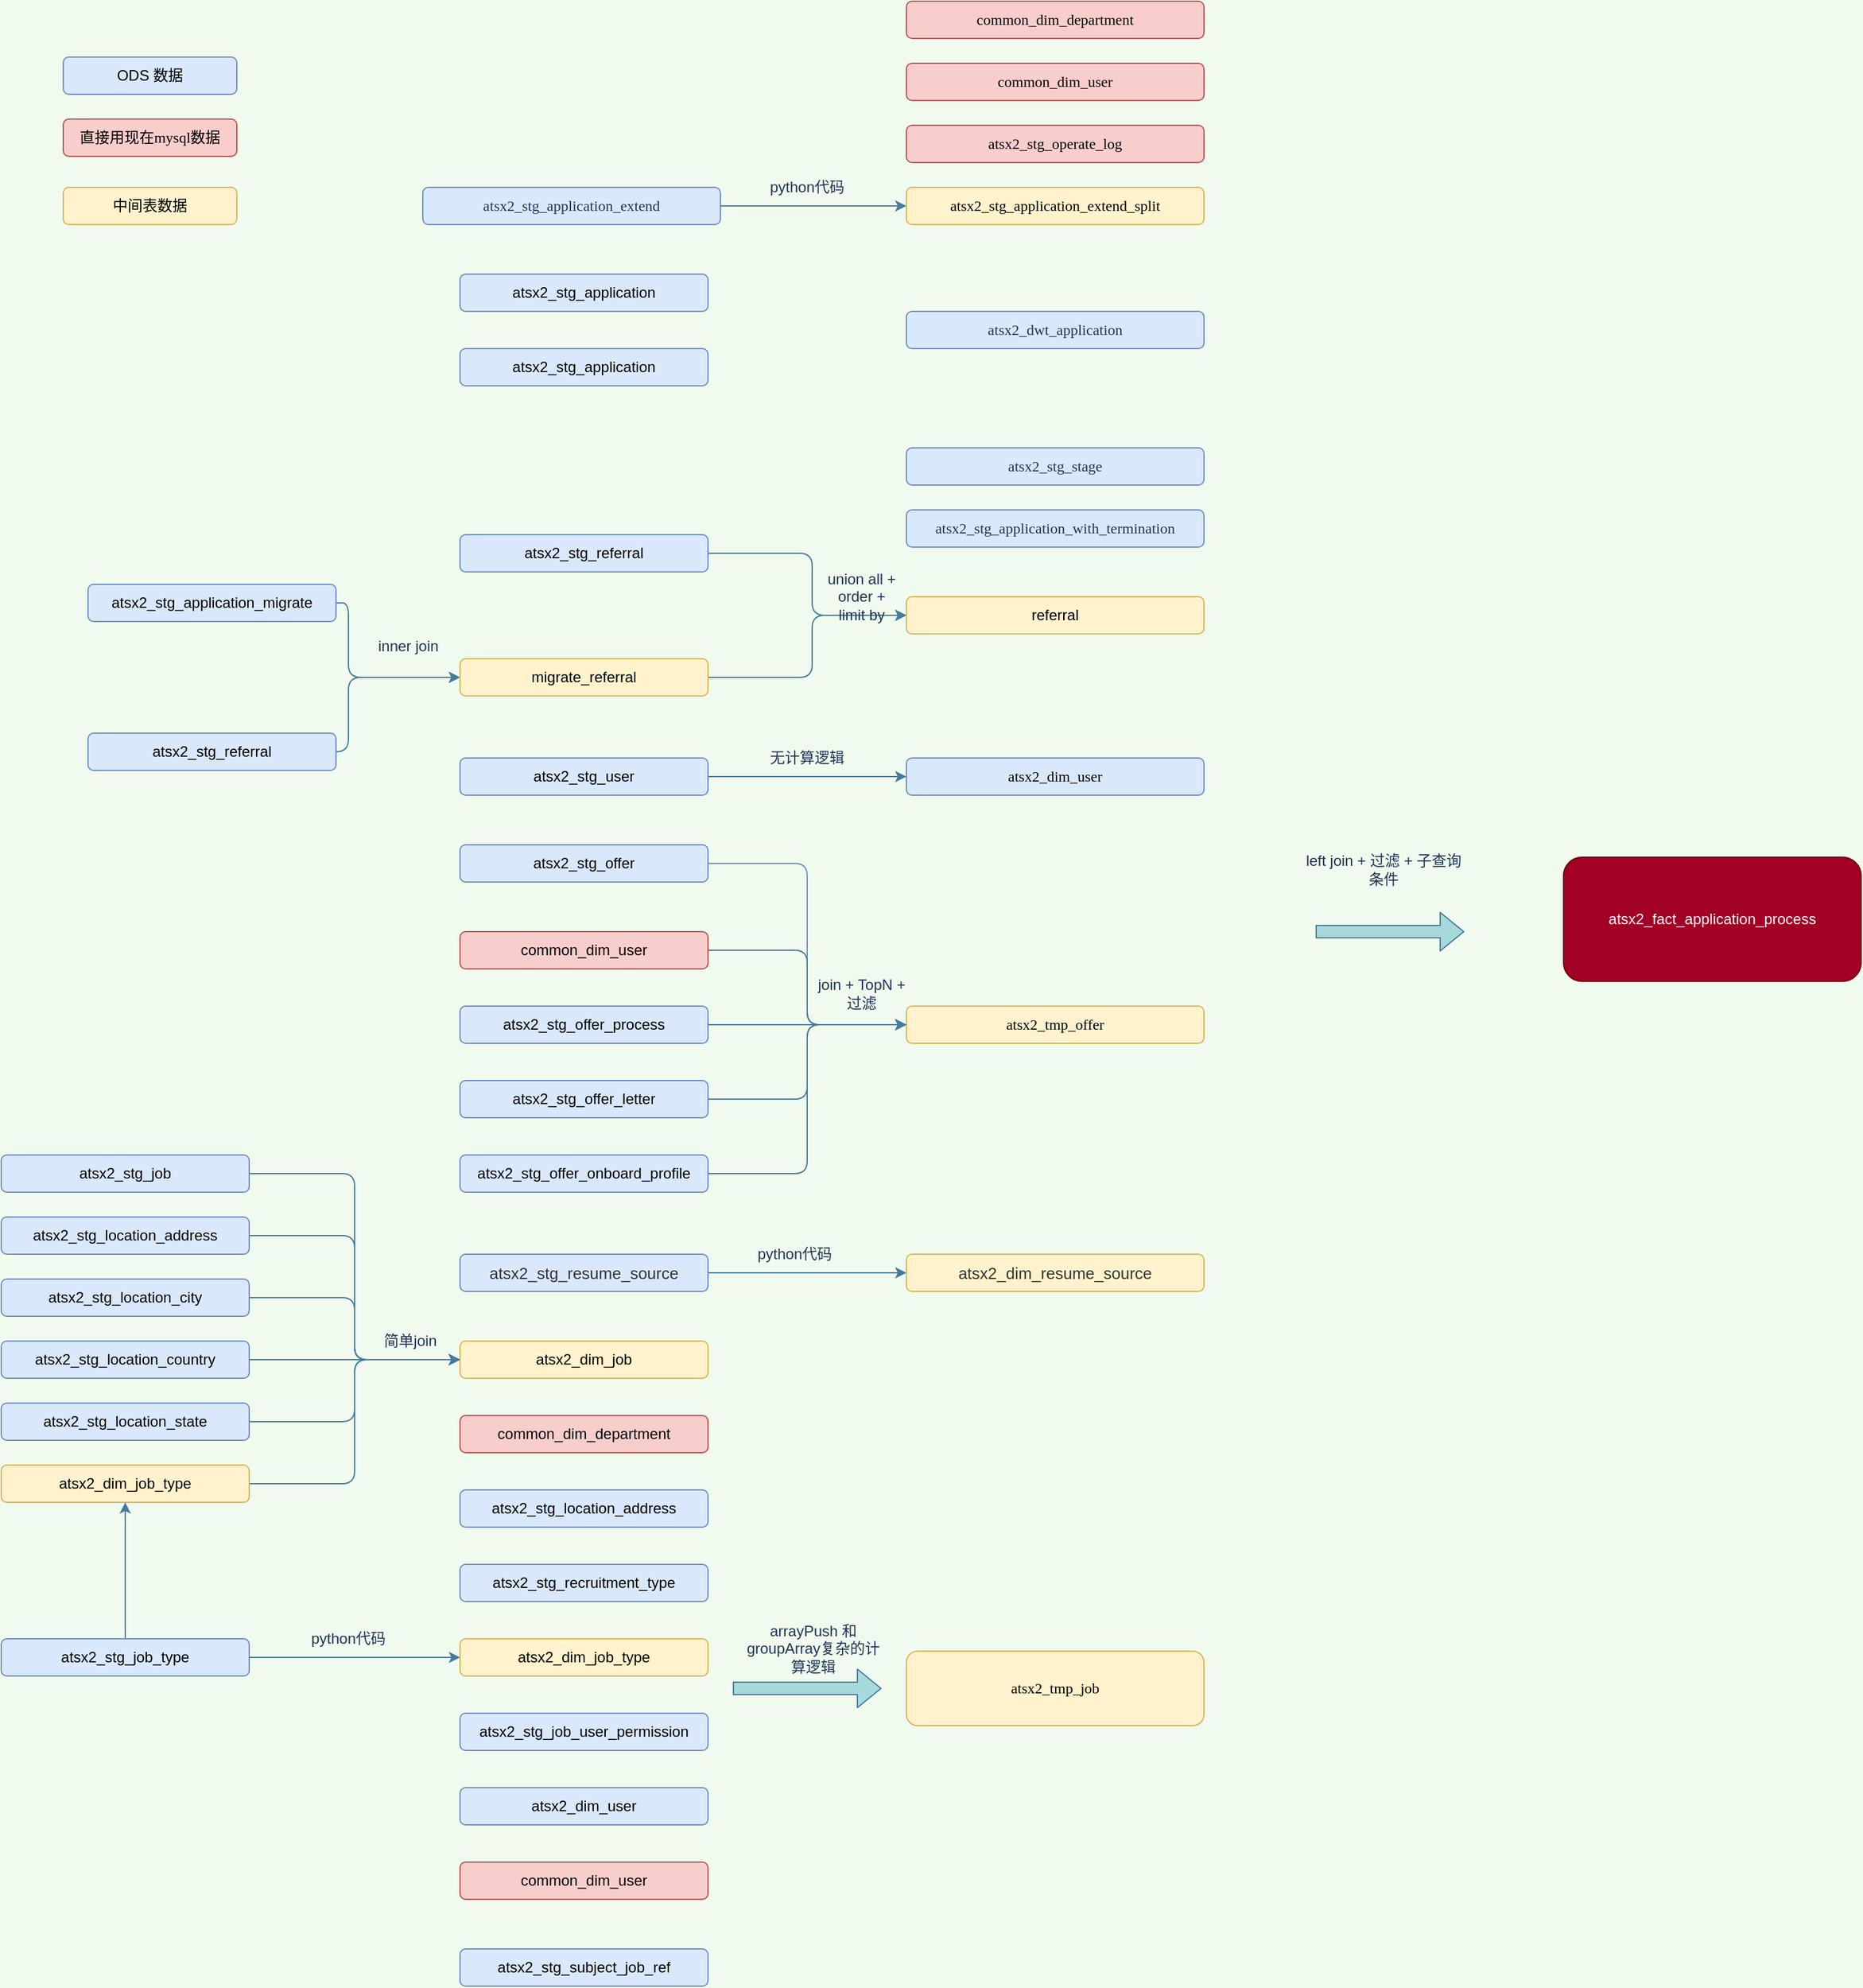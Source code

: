 <mxfile version="14.0.1" type="github">
  <diagram name="Page-1" id="b520641d-4fe3-3701-9064-5fc419738815">
    <mxGraphModel dx="1426" dy="826" grid="1" gridSize="10" guides="1" tooltips="1" connect="1" arrows="1" fold="1" page="1" pageScale="1" pageWidth="4681" pageHeight="3300" background="#F1FAEE" math="0" shadow="0">
      <root>
        <mxCell id="0" />
        <mxCell id="1" parent="0" />
        <mxCell id="_7zstpGPQZ-7KqbivNWj-87" style="edgeStyle=orthogonalEdgeStyle;curved=0;rounded=1;sketch=0;orthogonalLoop=1;jettySize=auto;html=1;exitX=1;exitY=0.5;exitDx=0;exitDy=0;entryX=0;entryY=0.5;entryDx=0;entryDy=0;strokeColor=#457B9D;fillColor=#A8DADC;fontColor=#1D3557;labelBackgroundColor=#F1FAEE;" parent="1" source="_7zstpGPQZ-7KqbivNWj-82" target="_7zstpGPQZ-7KqbivNWj-84" edge="1">
          <mxGeometry relative="1" as="geometry">
            <Array as="points">
              <mxPoint x="790" y="1895" />
              <mxPoint x="790" y="1955" />
            </Array>
          </mxGeometry>
        </mxCell>
        <mxCell id="_7zstpGPQZ-7KqbivNWj-82" value="atsx2_stg_application_migrate" style="rounded=1;whiteSpace=wrap;html=1;sketch=0;strokeColor=#6c8ebf;fillColor=#dae8fc;" parent="1" vertex="1">
          <mxGeometry x="580" y="1880" width="200" height="30" as="geometry" />
        </mxCell>
        <mxCell id="_7zstpGPQZ-7KqbivNWj-86" style="edgeStyle=orthogonalEdgeStyle;curved=0;rounded=1;sketch=0;orthogonalLoop=1;jettySize=auto;html=1;exitX=1;exitY=0.5;exitDx=0;exitDy=0;entryX=0;entryY=0.5;entryDx=0;entryDy=0;strokeColor=#457B9D;fillColor=#A8DADC;fontColor=#1D3557;labelBackgroundColor=#F1FAEE;" parent="1" source="_7zstpGPQZ-7KqbivNWj-83" target="_7zstpGPQZ-7KqbivNWj-84" edge="1">
          <mxGeometry relative="1" as="geometry">
            <Array as="points">
              <mxPoint x="720" y="2015" />
              <mxPoint x="790" y="2015" />
              <mxPoint x="790" y="1965" />
            </Array>
          </mxGeometry>
        </mxCell>
        <mxCell id="_7zstpGPQZ-7KqbivNWj-83" value="atsx2_stg_referral" style="rounded=1;whiteSpace=wrap;html=1;sketch=0;strokeColor=#6c8ebf;fillColor=#dae8fc;" parent="1" vertex="1">
          <mxGeometry x="580" y="2000" width="200" height="30" as="geometry" />
        </mxCell>
        <mxCell id="_7zstpGPQZ-7KqbivNWj-94" style="edgeStyle=orthogonalEdgeStyle;curved=0;rounded=1;sketch=0;orthogonalLoop=1;jettySize=auto;html=1;exitX=1;exitY=0.5;exitDx=0;exitDy=0;entryX=0;entryY=0.5;entryDx=0;entryDy=0;strokeColor=#457B9D;fillColor=#A8DADC;fontColor=#1D3557;labelBackgroundColor=#F1FAEE;" parent="1" source="_7zstpGPQZ-7KqbivNWj-84" target="_7zstpGPQZ-7KqbivNWj-91" edge="1">
          <mxGeometry relative="1" as="geometry">
            <Array as="points">
              <mxPoint x="1164" y="1955" />
              <mxPoint x="1164" y="1905" />
            </Array>
          </mxGeometry>
        </mxCell>
        <mxCell id="_7zstpGPQZ-7KqbivNWj-84" value="migrate_referral" style="rounded=1;whiteSpace=wrap;html=1;sketch=0;strokeColor=#d6b656;fillColor=#fff2cc;" parent="1" vertex="1">
          <mxGeometry x="880" y="1940" width="200" height="30" as="geometry" />
        </mxCell>
        <mxCell id="_7zstpGPQZ-7KqbivNWj-89" value="inner join&amp;nbsp;" style="text;html=1;strokeColor=none;fillColor=none;align=center;verticalAlign=middle;whiteSpace=wrap;rounded=0;sketch=0;fontColor=#1D3557;" parent="1" vertex="1">
          <mxGeometry x="810" y="1920" width="60" height="20" as="geometry" />
        </mxCell>
        <mxCell id="_7zstpGPQZ-7KqbivNWj-95" style="edgeStyle=orthogonalEdgeStyle;curved=0;rounded=1;sketch=0;orthogonalLoop=1;jettySize=auto;html=1;exitX=1;exitY=0.5;exitDx=0;exitDy=0;entryX=0;entryY=0.5;entryDx=0;entryDy=0;strokeColor=#457B9D;fillColor=#A8DADC;fontColor=#1D3557;labelBackgroundColor=#F1FAEE;" parent="1" source="_7zstpGPQZ-7KqbivNWj-90" target="_7zstpGPQZ-7KqbivNWj-91" edge="1">
          <mxGeometry relative="1" as="geometry">
            <Array as="points">
              <mxPoint x="1164" y="1855" />
              <mxPoint x="1164" y="1905" />
            </Array>
          </mxGeometry>
        </mxCell>
        <mxCell id="_7zstpGPQZ-7KqbivNWj-90" value="atsx2_stg_referral" style="rounded=1;whiteSpace=wrap;html=1;sketch=0;strokeColor=#6c8ebf;fillColor=#dae8fc;" parent="1" vertex="1">
          <mxGeometry x="880" y="1840" width="200" height="30" as="geometry" />
        </mxCell>
        <mxCell id="_7zstpGPQZ-7KqbivNWj-91" value="referral" style="rounded=1;whiteSpace=wrap;html=1;sketch=0;strokeColor=#d6b656;fillColor=#fff2cc;" parent="1" vertex="1">
          <mxGeometry x="1240" y="1890" width="240" height="30" as="geometry" />
        </mxCell>
        <mxCell id="_7zstpGPQZ-7KqbivNWj-96" value="union all + order + limit by" style="text;html=1;strokeColor=none;fillColor=none;align=center;verticalAlign=middle;whiteSpace=wrap;rounded=0;sketch=0;fontColor=#1D3557;" parent="1" vertex="1">
          <mxGeometry x="1174" y="1880" width="60" height="20" as="geometry" />
        </mxCell>
        <mxCell id="_7zstpGPQZ-7KqbivNWj-97" value="&lt;span style=&quot;font-family: &amp;#34;verdana&amp;#34;&quot;&gt;atsx2_stg_application_extend_split&lt;/span&gt;" style="rounded=1;whiteSpace=wrap;html=1;sketch=0;strokeColor=#d6b656;fillColor=#fff2cc;" parent="1" vertex="1">
          <mxGeometry x="1240" y="1560" width="240" height="30" as="geometry" />
        </mxCell>
        <mxCell id="_7zstpGPQZ-7KqbivNWj-98" value="&lt;span style=&quot;font-family: &amp;#34;verdana&amp;#34;&quot;&gt;atsx2_dwt_application&lt;/span&gt;" style="rounded=1;whiteSpace=wrap;html=1;sketch=0;strokeColor=#6c8ebf;fillColor=#dae8fc;fontColor=#1D3557;" parent="1" vertex="1">
          <mxGeometry x="1240" y="1660" width="240" height="30" as="geometry" />
        </mxCell>
        <mxCell id="_7zstpGPQZ-7KqbivNWj-99" value="&lt;span style=&quot;font-family: &amp;#34;verdana&amp;#34;&quot;&gt;common_dim_user&lt;/span&gt;" style="rounded=1;whiteSpace=wrap;html=1;sketch=0;strokeColor=#b85450;fillColor=#f8cecc;" parent="1" vertex="1">
          <mxGeometry x="1240" y="1460" width="240" height="30" as="geometry" />
        </mxCell>
        <mxCell id="_7zstpGPQZ-7KqbivNWj-101" value="&lt;span style=&quot;font-family: &amp;#34;verdana&amp;#34;&quot;&gt;atsx2_stg_stage&lt;/span&gt;" style="rounded=1;whiteSpace=wrap;html=1;sketch=0;strokeColor=#6c8ebf;fillColor=#dae8fc;fontColor=#1D3557;" parent="1" vertex="1">
          <mxGeometry x="1240" y="1770" width="240" height="30" as="geometry" />
        </mxCell>
        <mxCell id="_7zstpGPQZ-7KqbivNWj-102" value="&lt;font face=&quot;verdana&quot;&gt;atsx2_stg_application_with_termination&lt;/font&gt;" style="rounded=1;whiteSpace=wrap;html=1;sketch=0;strokeColor=#6c8ebf;fillColor=#dae8fc;fontColor=#1D3557;" parent="1" vertex="1">
          <mxGeometry x="1240" y="1820" width="240" height="30" as="geometry" />
        </mxCell>
        <mxCell id="_7zstpGPQZ-7KqbivNWj-103" value="&lt;span style=&quot;font-family: &amp;#34;verdana&amp;#34;&quot;&gt;atsx2_tmp_job&lt;/span&gt;" style="rounded=1;whiteSpace=wrap;html=1;sketch=0;strokeColor=#d6b656;fillColor=#fff2cc;" parent="1" vertex="1">
          <mxGeometry x="1240" y="2740" width="240" height="60" as="geometry" />
        </mxCell>
        <mxCell id="_7zstpGPQZ-7KqbivNWj-110" value="atsx2_fact_application_process" style="rounded=1;whiteSpace=wrap;html=1;sketch=0;strokeColor=#6F0000;fillColor=#a20025;fontColor=#ffffff;" parent="1" vertex="1">
          <mxGeometry x="1770" y="2100" width="240" height="100" as="geometry" />
        </mxCell>
        <mxCell id="_7zstpGPQZ-7KqbivNWj-114" value="&lt;font face=&quot;verdana&quot;&gt;atsx2_dim_user&lt;/font&gt;" style="rounded=1;whiteSpace=wrap;html=1;sketch=0;strokeColor=#6c8ebf;fillColor=#dae8fc;" parent="1" vertex="1">
          <mxGeometry x="1240" y="2020" width="240" height="30" as="geometry" />
        </mxCell>
        <mxCell id="_7zstpGPQZ-7KqbivNWj-115" value="&lt;font face=&quot;verdana&quot;&gt;common_dim_department&lt;/font&gt;" style="rounded=1;whiteSpace=wrap;html=1;sketch=0;strokeColor=#b85450;fillColor=#f8cecc;" parent="1" vertex="1">
          <mxGeometry x="1240" y="1410" width="240" height="30" as="geometry" />
        </mxCell>
        <mxCell id="_7zstpGPQZ-7KqbivNWj-116" value="&lt;font face=&quot;verdana&quot;&gt;atsx2_tmp_offer&lt;/font&gt;" style="rounded=1;whiteSpace=wrap;html=1;sketch=0;strokeColor=#d6b656;fillColor=#fff2cc;" parent="1" vertex="1">
          <mxGeometry x="1240" y="2220" width="240" height="30" as="geometry" />
        </mxCell>
        <mxCell id="_7zstpGPQZ-7KqbivNWj-117" value="&lt;font face=&quot;verdana&quot;&gt;atsx2_stg_operate_log&lt;/font&gt;" style="rounded=1;whiteSpace=wrap;html=1;sketch=0;strokeColor=#b85450;fillColor=#f8cecc;" parent="1" vertex="1">
          <mxGeometry x="1240" y="1510" width="240" height="30" as="geometry" />
        </mxCell>
        <mxCell id="WxNTJeKxOIS2F9CJwkOv-2" style="edgeStyle=orthogonalEdgeStyle;rounded=0;orthogonalLoop=1;jettySize=auto;html=1;exitX=1;exitY=0.5;exitDx=0;exitDy=0;fillColor=#A8DADC;strokeColor=#457B9D;labelBackgroundColor=#F1FAEE;fontColor=#1D3557;" edge="1" parent="1" source="WxNTJeKxOIS2F9CJwkOv-1" target="_7zstpGPQZ-7KqbivNWj-114">
          <mxGeometry relative="1" as="geometry" />
        </mxCell>
        <mxCell id="WxNTJeKxOIS2F9CJwkOv-1" value="atsx2_stg_user" style="rounded=1;whiteSpace=wrap;html=1;sketch=0;strokeColor=#6c8ebf;fillColor=#dae8fc;" vertex="1" parent="1">
          <mxGeometry x="880" y="2020" width="200" height="30" as="geometry" />
        </mxCell>
        <mxCell id="WxNTJeKxOIS2F9CJwkOv-3" value="无计算逻辑" style="text;html=1;strokeColor=none;fillColor=none;align=center;verticalAlign=middle;whiteSpace=wrap;rounded=0;sketch=0;fontColor=#1D3557;" vertex="1" parent="1">
          <mxGeometry x="1120" y="2010" width="80" height="20" as="geometry" />
        </mxCell>
        <mxCell id="WxNTJeKxOIS2F9CJwkOv-9" style="edgeStyle=orthogonalEdgeStyle;rounded=1;orthogonalLoop=1;jettySize=auto;html=1;exitX=1;exitY=0.5;exitDx=0;exitDy=0;entryX=0;entryY=0.5;entryDx=0;entryDy=0;fillColor=#dae8fc;strokeColor=#6c8ebf;labelBackgroundColor=#F1FAEE;fontColor=#1D3557;" edge="1" parent="1" source="WxNTJeKxOIS2F9CJwkOv-4" target="_7zstpGPQZ-7KqbivNWj-116">
          <mxGeometry relative="1" as="geometry" />
        </mxCell>
        <mxCell id="WxNTJeKxOIS2F9CJwkOv-4" value="&lt;div&gt;atsx2_stg_offer&lt;/div&gt;" style="rounded=1;whiteSpace=wrap;html=1;sketch=0;strokeColor=#6c8ebf;fillColor=#dae8fc;" vertex="1" parent="1">
          <mxGeometry x="880" y="2090" width="200" height="30" as="geometry" />
        </mxCell>
        <mxCell id="WxNTJeKxOIS2F9CJwkOv-14" style="edgeStyle=orthogonalEdgeStyle;curved=0;rounded=1;sketch=0;orthogonalLoop=1;jettySize=auto;html=1;exitX=1;exitY=0.5;exitDx=0;exitDy=0;entryX=0;entryY=0.5;entryDx=0;entryDy=0;strokeColor=#457B9D;fillColor=#A8DADC;fontColor=#1D3557;" edge="1" parent="1" source="WxNTJeKxOIS2F9CJwkOv-5" target="_7zstpGPQZ-7KqbivNWj-116">
          <mxGeometry relative="1" as="geometry" />
        </mxCell>
        <mxCell id="WxNTJeKxOIS2F9CJwkOv-5" value="&lt;div&gt;common_dim_user&lt;/div&gt;" style="rounded=1;whiteSpace=wrap;html=1;sketch=0;strokeColor=#b85450;fillColor=#f8cecc;" vertex="1" parent="1">
          <mxGeometry x="880" y="2160" width="200" height="30" as="geometry" />
        </mxCell>
        <mxCell id="WxNTJeKxOIS2F9CJwkOv-11" style="edgeStyle=orthogonalEdgeStyle;curved=0;rounded=1;sketch=0;orthogonalLoop=1;jettySize=auto;html=1;exitX=1;exitY=0.5;exitDx=0;exitDy=0;entryX=0;entryY=0.5;entryDx=0;entryDy=0;strokeColor=#457B9D;fillColor=#A8DADC;fontColor=#1D3557;" edge="1" parent="1" source="WxNTJeKxOIS2F9CJwkOv-6" target="_7zstpGPQZ-7KqbivNWj-116">
          <mxGeometry relative="1" as="geometry" />
        </mxCell>
        <mxCell id="WxNTJeKxOIS2F9CJwkOv-6" value="&lt;div&gt;atsx2_stg_offer_process&lt;/div&gt;" style="rounded=1;whiteSpace=wrap;html=1;sketch=0;strokeColor=#6c8ebf;fillColor=#dae8fc;" vertex="1" parent="1">
          <mxGeometry x="880" y="2220" width="200" height="30" as="geometry" />
        </mxCell>
        <mxCell id="WxNTJeKxOIS2F9CJwkOv-12" style="edgeStyle=orthogonalEdgeStyle;curved=0;rounded=1;sketch=0;orthogonalLoop=1;jettySize=auto;html=1;exitX=1;exitY=0.5;exitDx=0;exitDy=0;entryX=0;entryY=0.5;entryDx=0;entryDy=0;strokeColor=#457B9D;fillColor=#A8DADC;fontColor=#1D3557;" edge="1" parent="1" source="WxNTJeKxOIS2F9CJwkOv-7" target="_7zstpGPQZ-7KqbivNWj-116">
          <mxGeometry relative="1" as="geometry" />
        </mxCell>
        <mxCell id="WxNTJeKxOIS2F9CJwkOv-7" value="&lt;div&gt;atsx2_stg_offer_letter&lt;/div&gt;" style="rounded=1;whiteSpace=wrap;html=1;sketch=0;strokeColor=#6c8ebf;fillColor=#dae8fc;" vertex="1" parent="1">
          <mxGeometry x="880" y="2280" width="200" height="30" as="geometry" />
        </mxCell>
        <mxCell id="WxNTJeKxOIS2F9CJwkOv-13" style="edgeStyle=orthogonalEdgeStyle;curved=0;rounded=1;sketch=0;orthogonalLoop=1;jettySize=auto;html=1;exitX=1;exitY=0.5;exitDx=0;exitDy=0;entryX=0;entryY=0.5;entryDx=0;entryDy=0;strokeColor=#457B9D;fillColor=#A8DADC;fontColor=#1D3557;" edge="1" parent="1" source="WxNTJeKxOIS2F9CJwkOv-8" target="_7zstpGPQZ-7KqbivNWj-116">
          <mxGeometry relative="1" as="geometry" />
        </mxCell>
        <mxCell id="WxNTJeKxOIS2F9CJwkOv-8" value="&lt;div&gt;&lt;div&gt;atsx2_stg_offer_onboard_profile &lt;/div&gt;&lt;/div&gt;" style="rounded=1;whiteSpace=wrap;html=1;sketch=0;strokeColor=#6c8ebf;fillColor=#dae8fc;" vertex="1" parent="1">
          <mxGeometry x="880" y="2340" width="200" height="30" as="geometry" />
        </mxCell>
        <mxCell id="WxNTJeKxOIS2F9CJwkOv-18" value="atsx2_dim_job" style="rounded=1;whiteSpace=wrap;html=1;sketch=0;strokeColor=#d6b656;fillColor=#fff2cc;" vertex="1" parent="1">
          <mxGeometry x="880" y="2490" width="200" height="30" as="geometry" />
        </mxCell>
        <mxCell id="WxNTJeKxOIS2F9CJwkOv-19" value="&lt;div&gt;common_dim_department&lt;/div&gt;" style="rounded=1;whiteSpace=wrap;html=1;sketch=0;strokeColor=#b85450;fillColor=#f8cecc;" vertex="1" parent="1">
          <mxGeometry x="880" y="2550" width="200" height="30" as="geometry" />
        </mxCell>
        <mxCell id="WxNTJeKxOIS2F9CJwkOv-20" value="&lt;div&gt;atsx2_stg_location_address&lt;/div&gt;" style="rounded=1;whiteSpace=wrap;html=1;sketch=0;strokeColor=#6c8ebf;fillColor=#dae8fc;" vertex="1" parent="1">
          <mxGeometry x="880" y="2610" width="200" height="30" as="geometry" />
        </mxCell>
        <mxCell id="WxNTJeKxOIS2F9CJwkOv-21" value="&lt;div&gt;atsx2_stg_recruitment_type&lt;/div&gt;" style="rounded=1;whiteSpace=wrap;html=1;sketch=0;strokeColor=#6c8ebf;fillColor=#dae8fc;" vertex="1" parent="1">
          <mxGeometry x="880" y="2670" width="200" height="30" as="geometry" />
        </mxCell>
        <mxCell id="WxNTJeKxOIS2F9CJwkOv-22" value="&lt;div&gt;atsx2_dim_job_type&lt;/div&gt;" style="rounded=1;whiteSpace=wrap;html=1;sketch=0;strokeColor=#d6b656;fillColor=#fff2cc;" vertex="1" parent="1">
          <mxGeometry x="880" y="2730" width="200" height="30" as="geometry" />
        </mxCell>
        <mxCell id="WxNTJeKxOIS2F9CJwkOv-23" value="&lt;div&gt;atsx2_stg_job_user_permission&lt;/div&gt;" style="rounded=1;whiteSpace=wrap;html=1;sketch=0;strokeColor=#6c8ebf;fillColor=#dae8fc;" vertex="1" parent="1">
          <mxGeometry x="880" y="2790" width="200" height="30" as="geometry" />
        </mxCell>
        <mxCell id="WxNTJeKxOIS2F9CJwkOv-24" value="&lt;div&gt;atsx2_dim_user&lt;/div&gt;" style="rounded=1;whiteSpace=wrap;html=1;sketch=0;strokeColor=#6c8ebf;fillColor=#dae8fc;" vertex="1" parent="1">
          <mxGeometry x="880" y="2850" width="200" height="30" as="geometry" />
        </mxCell>
        <mxCell id="WxNTJeKxOIS2F9CJwkOv-25" value="&lt;div&gt;common_dim_user&lt;/div&gt;" style="rounded=1;whiteSpace=wrap;html=1;sketch=0;strokeColor=#b85450;fillColor=#f8cecc;" vertex="1" parent="1">
          <mxGeometry x="880" y="2910" width="200" height="30" as="geometry" />
        </mxCell>
        <mxCell id="WxNTJeKxOIS2F9CJwkOv-26" value="&lt;div&gt;atsx2_stg_subject_job_ref&lt;/div&gt;" style="rounded=1;whiteSpace=wrap;html=1;sketch=0;strokeColor=#6c8ebf;fillColor=#dae8fc;" vertex="1" parent="1">
          <mxGeometry x="880" y="2980" width="200" height="30" as="geometry" />
        </mxCell>
        <mxCell id="WxNTJeKxOIS2F9CJwkOv-28" value="" style="shape=flexArrow;endArrow=classic;html=1;strokeColor=#457B9D;fillColor=#A8DADC;fontColor=#1D3557;" edge="1" parent="1">
          <mxGeometry width="50" height="50" relative="1" as="geometry">
            <mxPoint x="1100" y="2770" as="sourcePoint" />
            <mxPoint x="1220" y="2770" as="targetPoint" />
          </mxGeometry>
        </mxCell>
        <mxCell id="WxNTJeKxOIS2F9CJwkOv-29" value="arrayPush 和groupArray复杂的计算逻辑" style="text;html=1;strokeColor=none;fillColor=none;align=center;verticalAlign=middle;whiteSpace=wrap;rounded=0;sketch=0;fontColor=#1D3557;" vertex="1" parent="1">
          <mxGeometry x="1110" y="2720" width="110" height="35" as="geometry" />
        </mxCell>
        <mxCell id="WxNTJeKxOIS2F9CJwkOv-37" style="edgeStyle=orthogonalEdgeStyle;curved=0;rounded=1;sketch=0;orthogonalLoop=1;jettySize=auto;html=1;exitX=1;exitY=0.5;exitDx=0;exitDy=0;entryX=0;entryY=0.5;entryDx=0;entryDy=0;strokeColor=#457B9D;fillColor=#A8DADC;fontColor=#1D3557;" edge="1" parent="1" source="WxNTJeKxOIS2F9CJwkOv-30" target="WxNTJeKxOIS2F9CJwkOv-18">
          <mxGeometry relative="1" as="geometry" />
        </mxCell>
        <mxCell id="WxNTJeKxOIS2F9CJwkOv-30" value="&lt;div&gt;atsx2_stg_location_address&lt;/div&gt;" style="rounded=1;whiteSpace=wrap;html=1;sketch=0;strokeColor=#6c8ebf;fillColor=#dae8fc;" vertex="1" parent="1">
          <mxGeometry x="510" y="2390" width="200" height="30" as="geometry" />
        </mxCell>
        <mxCell id="WxNTJeKxOIS2F9CJwkOv-38" style="edgeStyle=orthogonalEdgeStyle;curved=0;rounded=1;sketch=0;orthogonalLoop=1;jettySize=auto;html=1;exitX=1;exitY=0.5;exitDx=0;exitDy=0;strokeColor=#457B9D;fillColor=#A8DADC;fontColor=#1D3557;entryX=0;entryY=0.5;entryDx=0;entryDy=0;" edge="1" parent="1" source="WxNTJeKxOIS2F9CJwkOv-31" target="WxNTJeKxOIS2F9CJwkOv-18">
          <mxGeometry relative="1" as="geometry">
            <mxPoint x="790" y="2490" as="targetPoint" />
          </mxGeometry>
        </mxCell>
        <mxCell id="WxNTJeKxOIS2F9CJwkOv-31" value="&lt;div&gt;atsx2_stg_location_city&lt;/div&gt;" style="rounded=1;whiteSpace=wrap;html=1;sketch=0;strokeColor=#6c8ebf;fillColor=#dae8fc;" vertex="1" parent="1">
          <mxGeometry x="510" y="2440" width="200" height="30" as="geometry" />
        </mxCell>
        <mxCell id="WxNTJeKxOIS2F9CJwkOv-39" style="edgeStyle=orthogonalEdgeStyle;curved=0;rounded=1;sketch=0;orthogonalLoop=1;jettySize=auto;html=1;exitX=1;exitY=0.5;exitDx=0;exitDy=0;entryX=0;entryY=0.5;entryDx=0;entryDy=0;strokeColor=#457B9D;fillColor=#A8DADC;fontColor=#1D3557;" edge="1" parent="1" source="WxNTJeKxOIS2F9CJwkOv-32" target="WxNTJeKxOIS2F9CJwkOv-18">
          <mxGeometry relative="1" as="geometry" />
        </mxCell>
        <mxCell id="WxNTJeKxOIS2F9CJwkOv-32" value="&lt;div&gt;atsx2_stg_location_country&lt;/div&gt;" style="rounded=1;whiteSpace=wrap;html=1;sketch=0;strokeColor=#6c8ebf;fillColor=#dae8fc;" vertex="1" parent="1">
          <mxGeometry x="510" y="2490" width="200" height="30" as="geometry" />
        </mxCell>
        <mxCell id="WxNTJeKxOIS2F9CJwkOv-40" style="edgeStyle=orthogonalEdgeStyle;curved=0;rounded=1;sketch=0;orthogonalLoop=1;jettySize=auto;html=1;exitX=1;exitY=0.5;exitDx=0;exitDy=0;entryX=0;entryY=0.5;entryDx=0;entryDy=0;strokeColor=#457B9D;fillColor=#A8DADC;fontColor=#1D3557;" edge="1" parent="1" source="WxNTJeKxOIS2F9CJwkOv-33" target="WxNTJeKxOIS2F9CJwkOv-18">
          <mxGeometry relative="1" as="geometry" />
        </mxCell>
        <mxCell id="WxNTJeKxOIS2F9CJwkOv-33" value="&lt;div&gt;atsx2_stg_location_state&lt;/div&gt;" style="rounded=1;whiteSpace=wrap;html=1;sketch=0;strokeColor=#6c8ebf;fillColor=#dae8fc;" vertex="1" parent="1">
          <mxGeometry x="510" y="2540" width="200" height="30" as="geometry" />
        </mxCell>
        <mxCell id="WxNTJeKxOIS2F9CJwkOv-41" style="edgeStyle=orthogonalEdgeStyle;curved=0;rounded=1;sketch=0;orthogonalLoop=1;jettySize=auto;html=1;exitX=1;exitY=0.5;exitDx=0;exitDy=0;strokeColor=#457B9D;fillColor=#A8DADC;fontColor=#1D3557;entryX=0;entryY=0.5;entryDx=0;entryDy=0;" edge="1" parent="1" source="WxNTJeKxOIS2F9CJwkOv-34" target="WxNTJeKxOIS2F9CJwkOv-18">
          <mxGeometry relative="1" as="geometry">
            <mxPoint x="850" y="2540" as="targetPoint" />
          </mxGeometry>
        </mxCell>
        <mxCell id="WxNTJeKxOIS2F9CJwkOv-34" value="&lt;div&gt;atsx2_dim_job_type&lt;/div&gt;" style="rounded=1;whiteSpace=wrap;html=1;sketch=0;strokeColor=#d6b656;fillColor=#fff2cc;" vertex="1" parent="1">
          <mxGeometry x="510" y="2590" width="200" height="30" as="geometry" />
        </mxCell>
        <mxCell id="WxNTJeKxOIS2F9CJwkOv-36" style="edgeStyle=orthogonalEdgeStyle;curved=0;rounded=1;sketch=0;orthogonalLoop=1;jettySize=auto;html=1;exitX=1;exitY=0.5;exitDx=0;exitDy=0;entryX=0;entryY=0.5;entryDx=0;entryDy=0;strokeColor=#457B9D;fillColor=#A8DADC;fontColor=#1D3557;" edge="1" parent="1" source="WxNTJeKxOIS2F9CJwkOv-35" target="WxNTJeKxOIS2F9CJwkOv-18">
          <mxGeometry relative="1" as="geometry" />
        </mxCell>
        <mxCell id="WxNTJeKxOIS2F9CJwkOv-35" value="&lt;div&gt;atsx2_stg_job&lt;/div&gt;" style="rounded=1;whiteSpace=wrap;html=1;sketch=0;strokeColor=#6c8ebf;fillColor=#dae8fc;" vertex="1" parent="1">
          <mxGeometry x="510" y="2340" width="200" height="30" as="geometry" />
        </mxCell>
        <mxCell id="WxNTJeKxOIS2F9CJwkOv-43" style="edgeStyle=orthogonalEdgeStyle;curved=0;rounded=1;sketch=0;orthogonalLoop=1;jettySize=auto;html=1;exitX=1;exitY=0.5;exitDx=0;exitDy=0;entryX=0;entryY=0.5;entryDx=0;entryDy=0;strokeColor=#457B9D;fillColor=#A8DADC;fontColor=#1D3557;" edge="1" parent="1" source="WxNTJeKxOIS2F9CJwkOv-42" target="WxNTJeKxOIS2F9CJwkOv-22">
          <mxGeometry relative="1" as="geometry" />
        </mxCell>
        <mxCell id="WxNTJeKxOIS2F9CJwkOv-44" style="edgeStyle=orthogonalEdgeStyle;curved=0;rounded=1;sketch=0;orthogonalLoop=1;jettySize=auto;html=1;exitX=0.5;exitY=0;exitDx=0;exitDy=0;strokeColor=#457B9D;fillColor=#A8DADC;fontColor=#1D3557;" edge="1" parent="1" source="WxNTJeKxOIS2F9CJwkOv-42" target="WxNTJeKxOIS2F9CJwkOv-34">
          <mxGeometry relative="1" as="geometry" />
        </mxCell>
        <mxCell id="WxNTJeKxOIS2F9CJwkOv-42" value="atsx2_stg_job_type" style="rounded=1;whiteSpace=wrap;html=1;sketch=0;strokeColor=#6c8ebf;fillColor=#dae8fc;" vertex="1" parent="1">
          <mxGeometry x="510" y="2730" width="200" height="30" as="geometry" />
        </mxCell>
        <mxCell id="WxNTJeKxOIS2F9CJwkOv-45" value="ODS 数据" style="rounded=1;whiteSpace=wrap;html=1;sketch=0;strokeColor=#6c8ebf;fillColor=#dae8fc;" vertex="1" parent="1">
          <mxGeometry x="560" y="1455" width="140" height="30" as="geometry" />
        </mxCell>
        <mxCell id="WxNTJeKxOIS2F9CJwkOv-46" value="&lt;font face=&quot;verdana&quot;&gt;直接用现在mysql数据&lt;/font&gt;" style="rounded=1;whiteSpace=wrap;html=1;sketch=0;strokeColor=#b85450;fillColor=#f8cecc;" vertex="1" parent="1">
          <mxGeometry x="560" y="1505" width="140" height="30" as="geometry" />
        </mxCell>
        <mxCell id="WxNTJeKxOIS2F9CJwkOv-47" value="&lt;font face=&quot;verdana&quot;&gt;中间表数据&lt;/font&gt;" style="rounded=1;whiteSpace=wrap;html=1;sketch=0;strokeColor=#d6b656;fillColor=#fff2cc;" vertex="1" parent="1">
          <mxGeometry x="560" y="1560" width="140" height="30" as="geometry" />
        </mxCell>
        <mxCell id="WxNTJeKxOIS2F9CJwkOv-48" value="join + TopN + 过滤" style="text;html=1;strokeColor=none;fillColor=none;align=center;verticalAlign=middle;whiteSpace=wrap;rounded=0;sketch=0;fontColor=#1D3557;" vertex="1" parent="1">
          <mxGeometry x="1164" y="2200" width="80" height="20" as="geometry" />
        </mxCell>
        <mxCell id="WxNTJeKxOIS2F9CJwkOv-49" value="" style="shape=flexArrow;endArrow=classic;html=1;strokeColor=#457B9D;fillColor=#A8DADC;fontColor=#1D3557;" edge="1" parent="1">
          <mxGeometry width="50" height="50" relative="1" as="geometry">
            <mxPoint x="1570" y="2160" as="sourcePoint" />
            <mxPoint x="1690" y="2160" as="targetPoint" />
          </mxGeometry>
        </mxCell>
        <mxCell id="WxNTJeKxOIS2F9CJwkOv-50" value="简单join" style="text;html=1;strokeColor=none;fillColor=none;align=center;verticalAlign=middle;whiteSpace=wrap;rounded=0;sketch=0;fontColor=#1D3557;" vertex="1" parent="1">
          <mxGeometry x="800" y="2480" width="80" height="20" as="geometry" />
        </mxCell>
        <mxCell id="WxNTJeKxOIS2F9CJwkOv-51" value="left join + 过滤 + 子查询条件" style="text;html=1;strokeColor=none;fillColor=none;align=center;verticalAlign=middle;whiteSpace=wrap;rounded=0;sketch=0;fontColor=#1D3557;" vertex="1" parent="1">
          <mxGeometry x="1560" y="2100" width="130" height="20" as="geometry" />
        </mxCell>
        <mxCell id="WxNTJeKxOIS2F9CJwkOv-53" style="edgeStyle=orthogonalEdgeStyle;curved=0;rounded=1;sketch=0;orthogonalLoop=1;jettySize=auto;html=1;exitX=1;exitY=0.5;exitDx=0;exitDy=0;strokeColor=#457B9D;fillColor=#A8DADC;fontColor=#1D3557;" edge="1" parent="1" source="WxNTJeKxOIS2F9CJwkOv-52" target="_7zstpGPQZ-7KqbivNWj-97">
          <mxGeometry relative="1" as="geometry" />
        </mxCell>
        <mxCell id="WxNTJeKxOIS2F9CJwkOv-52" value="&lt;span style=&quot;font-family: &amp;#34;verdana&amp;#34;&quot;&gt;atsx2_stg_application_extend&lt;/span&gt;" style="rounded=1;whiteSpace=wrap;html=1;sketch=0;strokeColor=#6c8ebf;fillColor=#dae8fc;fontColor=#1D3557;" vertex="1" parent="1">
          <mxGeometry x="850" y="1560" width="240" height="30" as="geometry" />
        </mxCell>
        <mxCell id="WxNTJeKxOIS2F9CJwkOv-54" value="python代码" style="text;html=1;strokeColor=none;fillColor=none;align=center;verticalAlign=middle;whiteSpace=wrap;rounded=0;sketch=0;fontColor=#1D3557;" vertex="1" parent="1">
          <mxGeometry x="1120" y="1550" width="80" height="20" as="geometry" />
        </mxCell>
        <mxCell id="WxNTJeKxOIS2F9CJwkOv-55" value="&lt;span style=&quot;color: rgb(51 , 51 , 51) ; font-family: , &amp;#34;helvetica&amp;#34; , &amp;#34;arial&amp;#34; , sans-serif ; font-size: 13px&quot;&gt;atsx2_dim_resume_source&lt;/span&gt;" style="rounded=1;whiteSpace=wrap;html=1;sketch=0;strokeColor=#d6b656;fillColor=#fff2cc;" vertex="1" parent="1">
          <mxGeometry x="1240" y="2420" width="240" height="30" as="geometry" />
        </mxCell>
        <mxCell id="WxNTJeKxOIS2F9CJwkOv-56" value="python代码" style="text;html=1;strokeColor=none;fillColor=none;align=center;verticalAlign=middle;whiteSpace=wrap;rounded=0;sketch=0;fontColor=#1D3557;" vertex="1" parent="1">
          <mxGeometry x="750" y="2720" width="80" height="20" as="geometry" />
        </mxCell>
        <mxCell id="WxNTJeKxOIS2F9CJwkOv-58" style="edgeStyle=orthogonalEdgeStyle;curved=0;rounded=1;sketch=0;orthogonalLoop=1;jettySize=auto;html=1;exitX=1;exitY=0.5;exitDx=0;exitDy=0;strokeColor=#457B9D;fillColor=#A8DADC;fontColor=#1D3557;" edge="1" parent="1" source="WxNTJeKxOIS2F9CJwkOv-57" target="WxNTJeKxOIS2F9CJwkOv-55">
          <mxGeometry relative="1" as="geometry" />
        </mxCell>
        <mxCell id="WxNTJeKxOIS2F9CJwkOv-57" value="&lt;span style=&quot;color: rgb(51 , 51 , 51) ; font-family: , &amp;#34;helvetica&amp;#34; , &amp;#34;arial&amp;#34; , sans-serif ; font-size: 13px&quot;&gt;atsx2_stg_resume_source&lt;/span&gt;" style="rounded=1;whiteSpace=wrap;html=1;sketch=0;strokeColor=#6c8ebf;fillColor=#dae8fc;" vertex="1" parent="1">
          <mxGeometry x="880" y="2420" width="200" height="30" as="geometry" />
        </mxCell>
        <mxCell id="WxNTJeKxOIS2F9CJwkOv-59" value="python代码" style="text;html=1;strokeColor=none;fillColor=none;align=center;verticalAlign=middle;whiteSpace=wrap;rounded=0;sketch=0;fontColor=#1D3557;" vertex="1" parent="1">
          <mxGeometry x="1110" y="2410" width="80" height="20" as="geometry" />
        </mxCell>
        <mxCell id="WxNTJeKxOIS2F9CJwkOv-60" value="atsx2_stg_application" style="rounded=1;whiteSpace=wrap;html=1;sketch=0;strokeColor=#6c8ebf;fillColor=#dae8fc;" vertex="1" parent="1">
          <mxGeometry x="880" y="1630" width="200" height="30" as="geometry" />
        </mxCell>
        <mxCell id="WxNTJeKxOIS2F9CJwkOv-61" value="atsx2_stg_application" style="rounded=1;whiteSpace=wrap;html=1;sketch=0;strokeColor=#6c8ebf;fillColor=#dae8fc;" vertex="1" parent="1">
          <mxGeometry x="880" y="1690" width="200" height="30" as="geometry" />
        </mxCell>
      </root>
    </mxGraphModel>
  </diagram>
</mxfile>
